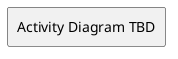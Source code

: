 @startuml
rectangle "Activity Diagram TBD"
@enduml

partition "<%= nameSpaces %>"  #cccccc {
  (*) --> "Start Here"
}

partition "<%= projectName %>" #lightblue {
  "Start Here" --> "Here"
}

